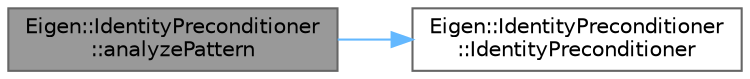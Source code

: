 digraph "Eigen::IdentityPreconditioner::analyzePattern"
{
 // LATEX_PDF_SIZE
  bgcolor="transparent";
  edge [fontname=Helvetica,fontsize=10,labelfontname=Helvetica,labelfontsize=10];
  node [fontname=Helvetica,fontsize=10,shape=box,height=0.2,width=0.4];
  rankdir="LR";
  Node1 [id="Node000001",label="Eigen::IdentityPreconditioner\l::analyzePattern",height=0.2,width=0.4,color="gray40", fillcolor="grey60", style="filled", fontcolor="black",tooltip=" "];
  Node1 -> Node2 [id="edge1_Node000001_Node000002",color="steelblue1",style="solid",tooltip=" "];
  Node2 [id="Node000002",label="Eigen::IdentityPreconditioner\l::IdentityPreconditioner",height=0.2,width=0.4,color="grey40", fillcolor="white", style="filled",URL="$class_eigen_1_1_identity_preconditioner.html#ae9336b170f2763da0fb9a73e6f6d40bb",tooltip=" "];
}
